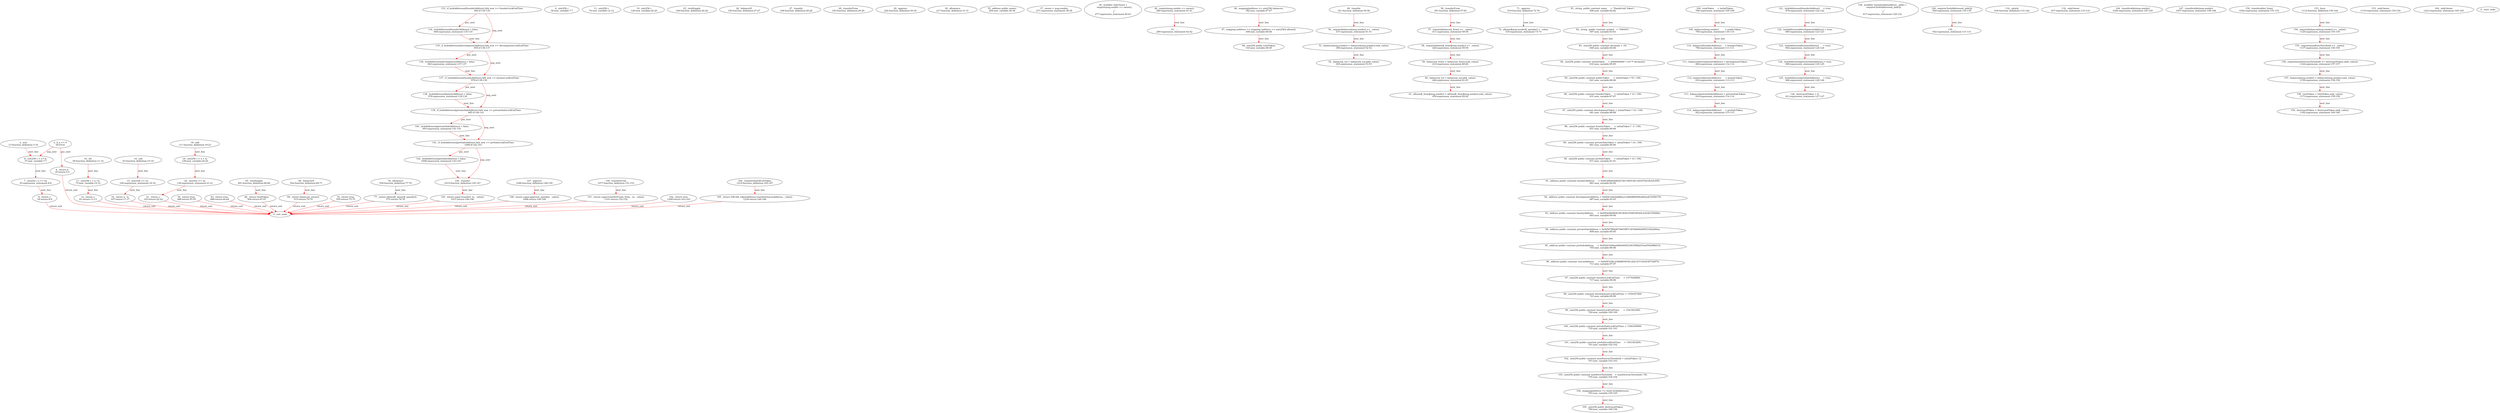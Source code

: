 digraph  {
13 [label="2_ mul\n13-function_definition-3-10", type_label=function_definition];
30 [label="3_ if_a == 0\n30-if-4-6", type_label=if];
35 [label="4_ return 0;\n35-return-5-5", type_label=return];
37 [label="6_ uint256 c = a * b;\n37-new_variable-7-7", type_label=new_variable];
38 [label="6_ uint256 c\n38-new_variable-7-7", type_label=new_variable];
45 [label="7_ assert(c / a == b);\n45-expression_statement-8-8", type_label=expression_statement];
54 [label="8_ return c;\n54-return-9-9", type_label=return];
56 [label="10_ div\n56-function_definition-11-14", type_label=function_definition];
73 [label="11_ uint256 c = a / b;\n73-new_variable-12-12", type_label=new_variable];
74 [label="11_ uint256 c\n74-new_variable-12-12", type_label=new_variable];
81 [label="12_ return c;\n81-return-13-13", type_label=return];
83 [label="14_ sub\n83-function_definition-15-18", type_label=function_definition];
100 [label="15_ assert(b <= a);\n100-expression_statement-16-16", type_label=expression_statement];
107 [label="16_ return a - b;\n107-return-17-17", type_label=return];
111 [label="18_ add\n111-function_definition-19-23", type_label=function_definition];
128 [label="19_ uint256 c = a + b;\n128-new_variable-20-20", type_label=new_variable];
129 [label="19_ uint256 c\n129-new_variable-20-20", type_label=new_variable];
136 [label="20_ assert(c >= a);\n136-expression_statement-21-21", type_label=expression_statement];
143 [label="21_ return c;\n143-return-22-22", type_label=return];
148 [label="25_ totalSupply\n148-function_definition-26-26", type_label=function_definition];
156 [label="26_ balanceOf\n156-function_definition-27-27", type_label=function_definition];
168 [label="27_ transfer\n168-function_definition-28-28", type_label=function_definition];
183 [label="28_ transferFrom\n183-function_definition-29-29", type_label=function_definition];
202 [label="29_ approve\n202-function_definition-30-30", type_label=function_definition];
217 [label="30_ allowance\n217-function_definition-31-31", type_label=function_definition];
264 [label="35_ address public owner;\n264-new_variable-36-36", type_label=new_variable];
271 [label="37_ owner = msg.sender;\n271-expression_statement-38-38", type_label=expression_statement];
277 [label="39_ modifier onlyOwner {\n    require(msg.sender == owner);\n    _;\n  }\n277-expression_statement-40-43", type_label=expression_statement];
280 [label="40_ require(msg.sender == owner);\n280-expression_statement-41-41", type_label=expression_statement];
289 [label="41_ _;\n289-expression_statement-42-42", type_label=expression_statement];
302 [label="46_ mapping(address => uint256) balances;\n302-new_variable-47-47", type_label=new_variable];
308 [label="47_ mapping (address => mapping (address => uint256)) allowed;\n308-new_variable-48-48", type_label=new_variable];
316 [label="48_ uint256 public totalToken;\n316-new_variable-49-49", type_label=new_variable];
321 [label="49_ transfer\n321-function_definition-50-56", type_label=function_definition];
337 [label="50_ require(balances[msg.sender] >= _value);\n337-expression_statement-51-51", type_label=expression_statement];
348 [label="51_ balances[msg.sender] = balances[msg.sender].sub(_value);\n348-expression_statement-52-52", type_label=expression_statement];
365 [label="52_ balances[_to] = balances[_to].add(_value);\n365-expression_statement-53-53", type_label=expression_statement];
388 [label="54_ return true;\n388-return-55-55", type_label=return];
391 [label="56_ transferFrom\n391-function_definition-57-65", type_label=function_definition];
411 [label="57_ require(balances[_from] >= _value);\n411-expression_statement-58-58", type_label=expression_statement];
420 [label="58_ require(allowed[_from][msg.sender] >= _value);\n420-expression_statement-59-59", type_label=expression_statement];
433 [label="59_ balances[_from] = balances[_from].sub(_value);\n433-expression_statement-60-60", type_label=expression_statement];
446 [label="60_ balances[_to] = balances[_to].add(_value);\n446-expression_statement-61-61", type_label=expression_statement];
459 [label="61_ allowed[_from][msg.sender] = allowed[_from][msg.sender].sub(_value);\n459-expression_statement-62-62", type_label=expression_statement];
488 [label="63_ return true;\n488-return-64-64", type_label=return];
491 [label="65_ totalSupply\n491-function_definition-66-68", type_label=function_definition];
500 [label="66_ return totalToken;\n500-return-67-67", type_label=return];
502 [label="68_ balanceOf\n502-function_definition-69-71", type_label=function_definition];
515 [label="69_ return balances[_owner];\n515-return-70-70", type_label=return];
519 [label="71_ approve\n519-function_definition-72-76", type_label=function_definition];
535 [label="72_ allowed[msg.sender][_spender] = _value;\n535-expression_statement-73-73", type_label=expression_statement];
555 [label="74_ return true;\n555-return-75-75", type_label=return];
558 [label="76_ allowance\n558-function_definition-77-79", type_label=function_definition];
575 [label="77_ return allowed[_owner][_spender];\n575-return-78-78", type_label=return];
590 [label="81_ string  public constant name     = \"PandaGold Token\";\n590-new_variable-82-82", type_label=new_variable];
597 [label="82_ string  public constant symbol   = \"PANDA\";\n597-new_variable-83-83", type_label=new_variable];
604 [label="83_ uint256 public constant decimals = 18;\n604-new_variable-84-84", type_label=new_variable];
610 [label="84_ uint256 public constant initialToken     = 2000000000 * (10 ** decimals);\n610-new_variable-85-85", type_label=new_variable];
621 [label="85_ uint256 public constant publicToken      = initialToken * 55 / 100;\n621-new_variable-86-86", type_label=new_variable];
631 [label="86_ uint256 public constant founderToken     = initialToken * 10 / 100;\n631-new_variable-87-87", type_label=new_variable];
641 [label="87_ uint256 public constant developmentToken = initialToken * 10 / 100;\n641-new_variable-88-88", type_label=new_variable];
651 [label="88_ uint256 public constant bountyToken      = initialToken *  5 / 100;\n651-new_variable-89-89", type_label=new_variable];
661 [label="89_ uint256 public constant privateSaleToken = initialToken * 10 / 100;\n661-new_variable-90-90", type_label=new_variable];
671 [label="90_ uint256 public constant preSaleToken     = initialToken * 10 / 100;\n671-new_variable-91-91", type_label=new_variable];
681 [label="91_ address public constant founderAddress     = 0x003d9d0ebfbDa7AEc39EEAEcc4D47Dd18eA3c495;\n681-new_variable-92-92", type_label=new_variable];
687 [label="92_ address public constant developmentAddress = 0x00aCede2bdf8aecCedb0B669DbA662edC93D6178;\n687-new_variable-93-93", type_label=new_variable];
693 [label="93_ address public constant bountyAddress      = 0x00D42B2864C6E383b1FD9E56540c43d3815D486e;\n693-new_variable-94-94", type_label=new_variable];
699 [label="94_ address public constant privateSaleAddress = 0x00507Bf4d07A693fB7C4F9d846d58951042260aa;\n699-new_variable-95-95", type_label=new_variable];
705 [label="95_ address public constant preSaleAddress     = 0x00241bD9aa09b440DE23835BB2EE0a45926Bb61A;\n705-new_variable-96-96", type_label=new_variable];
711 [label="96_ address public constant rescueAddress      = 0x005F25Bc2386BfE9E5612f2C437c5e5E45720874;\n711-new_variable-97-97", type_label=new_variable];
717 [label="97_ uint256 public constant founderLockEndTime     = 1577836800;\n717-new_variable-98-98", type_label=new_variable];
723 [label="98_ uint256 public constant developmentLockEndTime = 1559347200;\n723-new_variable-99-99", type_label=new_variable];
729 [label="99_ uint256 public constant bountyLockEndTime      = 1543363200;\n729-new_variable-100-100", type_label=new_variable];
735 [label="100_ uint256 public constant privateSaleLockEndTime = 1546300800;\n735-new_variable-101-101", type_label=new_variable];
741 [label="101_ uint256 public constant preSaleLockEndTime     = 1543363200;\n741-new_variable-102-102", type_label=new_variable];
747 [label="102_ uint256 public constant maxDestroyThreshold = initialToken / 2;\n747-new_variable-103-103", type_label=new_variable];
755 [label="103_ uint256 public constant maxBurnThreshold    = maxDestroyThreshold / 50;\n755-new_variable-104-104", type_label=new_variable];
763 [label="104_ mapping(address => bool) lockAddresses;\n763-new_variable-105-105", type_label=new_variable];
769 [label="105_ uint256 public destroyedToken;\n769-new_variable-106-106", type_label=new_variable];
786 [label="108_ totalToken     = initialToken;\n786-expression_statement-109-109", type_label=expression_statement];
790 [label="109_ balances[msg.sender]         = publicToken;\n790-expression_statement-110-110", type_label=expression_statement];
798 [label="110_ balances[founderAddress]     = founderToken;\n798-expression_statement-111-111", type_label=expression_statement];
804 [label="111_ balances[developmentAddress] = developmentToken;\n804-expression_statement-112-112", type_label=expression_statement];
810 [label="112_ balances[bountyAddress]      = bountyToken;\n810-expression_statement-113-113", type_label=expression_statement];
816 [label="113_ balances[privateSaleAddress] = privateSaleToken;\n816-expression_statement-114-114", type_label=expression_statement];
822 [label="114_ balances[preSaleAddress]     = preSaleToken;\n822-expression_statement-115-115", type_label=expression_statement];
878 [label="121_ lockAddresses[founderAddress]     = true;\n878-expression_statement-122-122", type_label=expression_statement];
885 [label="122_ lockAddresses[developmentAddress] = true;\n885-expression_statement-123-123", type_label=expression_statement];
892 [label="123_ lockAddresses[bountyAddress]      = true;\n892-expression_statement-124-124", type_label=expression_statement];
899 [label="124_ lockAddresses[privateSaleAddress] = true;\n899-expression_statement-125-125", type_label=expression_statement];
906 [label="125_ lockAddresses[preSaleAddress]     = true;\n906-expression_statement-126-126", type_label=expression_statement];
913 [label="126_ destroyedToken = 0;\n913-expression_statement-127-127", type_label=expression_statement];
917 [label="128_ modifier transferable(address _addr) {\n    require(!lockAddresses[_addr]);\n    _;\n  }\n917-expression_statement-129-132", type_label=expression_statement];
924 [label="129_ require(!lockAddresses[_addr]);\n924-expression_statement-130-130", type_label=expression_statement];
932 [label="130_ _;\n932-expression_statement-131-131", type_label=expression_statement];
934 [label="132_ unlock\n934-function_definition-133-144", type_label=function_definition];
937 [label="132_ onlyOwner\n937-expression_statement-133-133", type_label=expression_statement];
940 [label="133_ if_lockAddresses[founderAddress] && now >= founderLockEndTime\n940-if-134-135", type_label=if];
948 [label="134_ lockAddresses[founderAddress] = false;\n948-expression_statement-135-135", type_label=expression_statement];
955 [label="135_ if_lockAddresses[developmentAddress] && now >= developmentLockEndTime\n955-if-136-137", type_label=if];
963 [label="136_ lockAddresses[developmentAddress] = false;\n963-expression_statement-137-137", type_label=expression_statement];
970 [label="137_ if_lockAddresses[bountyAddress] && now >= bountyLockEndTime\n970-if-138-139", type_label=if];
978 [label="138_ lockAddresses[bountyAddress] = false;\n978-expression_statement-139-139", type_label=expression_statement];
985 [label="139_ if_lockAddresses[privateSaleAddress] && now >= privateSaleLockEndTime\n985-if-140-141", type_label=if];
993 [label="140_ lockAddresses[privateSaleAddress] = false;\n993-expression_statement-141-141", type_label=expression_statement];
1000 [label="141_ if_lockAddresses[preSaleAddress] && now >= preSaleLockEndTime\n1000-if-142-143", type_label=if];
1008 [label="142_ lockAddresses[preSaleAddress] = false;\n1008-expression_statement-143-143", type_label=expression_statement];
1015 [label="144_ transfer\n1015-function_definition-145-147", type_label=function_definition];
1026 [label="144_ transferable(msg.sender)\n1026-expression_statement-145-145", type_label=expression_statement];
1037 [label="145_ return super.transfer(_to, _value);\n1037-return-146-146", type_label=return];
1046 [label="147_ approve\n1046-function_definition-148-150", type_label=function_definition];
1057 [label="147_ transferable(msg.sender)\n1057-expression_statement-148-148", type_label=expression_statement];
1068 [label="148_ return super.approve(_spender, _value);\n1068-return-149-149", type_label=return];
1077 [label="150_ transferFrom\n1077-function_definition-151-153", type_label=function_definition];
1092 [label="150_ transferable(_from)\n1092-expression_statement-151-151", type_label=expression_statement];
1101 [label="151_ return super.transferFrom(_from, _to, _value);\n1101-return-152-152", type_label=return];
1112 [label="153_ burn\n1112-function_definition-154-164", type_label=function_definition];
1119 [label="153_ onlyOwner\n1119-expression_statement-154-154", type_label=expression_statement];
1126 [label="154_ require(balances[msg.sender] >= _value);\n1126-expression_statement-155-155", type_label=expression_statement];
1137 [label="155_ require(maxBurnThreshold >= _value);\n1137-expression_statement-156-156", type_label=expression_statement];
1144 [label="156_ require(maxDestroyThreshold >= destroyedToken.add(_value));\n1144-expression_statement-157-157", type_label=expression_statement];
1156 [label="157_ balances[msg.sender] = balances[msg.sender].sub(_value);\n1156-expression_statement-158-158", type_label=expression_statement];
1173 [label="158_ totalToken = totalToken.sub(_value);\n1173-expression_statement-159-159", type_label=expression_statement];
1182 [label="159_ destroyedToken = destroyedToken.add(_value);\n1182-expression_statement-160-160", type_label=expression_statement];
1209 [label="162_ return true;\n1209-return-163-163", type_label=return];
1212 [label="164_ transferAnyERC20Token\n1212-function_definition-165-167", type_label=function_definition];
1223 [label="164_ onlyOwner\n1223-expression_statement-165-165", type_label=expression_statement];
1230 [label="165_ return ERC20(_tokenAddress).transfer(rescueAddress, _value);\n1230-return-166-166", type_label=return];
1 [label="0_ start_node", type_label=start];
2 [label="0_ exit_node", type_label=exit];
13 -> 37  [color=red, controlflow_type=next_line, edge_type=CFG_edge, key=0, label=next_line];
30 -> 35  [color=red, controlflow_type=pos_next, edge_type=CFG_edge, key=0, label=pos_next];
30 -> 37  [color=red, controlflow_type=neg_next, edge_type=CFG_edge, key=0, label=neg_next];
35 -> 2  [color=red, controlflow_type=return_exit, edge_type=CFG_edge, key=0, label=return_exit];
37 -> 45  [color=red, controlflow_type=next_line, edge_type=CFG_edge, key=0, label=next_line];
45 -> 54  [color=red, controlflow_type=next_line, edge_type=CFG_edge, key=0, label=next_line];
54 -> 2  [color=red, controlflow_type=return_exit, edge_type=CFG_edge, key=0, label=return_exit];
56 -> 73  [color=red, controlflow_type=next_line, edge_type=CFG_edge, key=0, label=next_line];
73 -> 81  [color=red, controlflow_type=next_line, edge_type=CFG_edge, key=0, label=next_line];
81 -> 2  [color=red, controlflow_type=return_exit, edge_type=CFG_edge, key=0, label=return_exit];
83 -> 100  [color=red, controlflow_type=next_line, edge_type=CFG_edge, key=0, label=next_line];
100 -> 107  [color=red, controlflow_type=next_line, edge_type=CFG_edge, key=0, label=next_line];
107 -> 2  [color=red, controlflow_type=return_exit, edge_type=CFG_edge, key=0, label=return_exit];
111 -> 128  [color=red, controlflow_type=next_line, edge_type=CFG_edge, key=0, label=next_line];
128 -> 136  [color=red, controlflow_type=next_line, edge_type=CFG_edge, key=0, label=next_line];
136 -> 143  [color=red, controlflow_type=next_line, edge_type=CFG_edge, key=0, label=next_line];
143 -> 2  [color=red, controlflow_type=return_exit, edge_type=CFG_edge, key=0, label=return_exit];
280 -> 289  [color=red, controlflow_type=next_line, edge_type=CFG_edge, key=0, label=next_line];
302 -> 308  [color=red, controlflow_type=next_line, edge_type=CFG_edge, key=0, label=next_line];
308 -> 316  [color=red, controlflow_type=next_line, edge_type=CFG_edge, key=0, label=next_line];
321 -> 337  [color=red, controlflow_type=next_line, edge_type=CFG_edge, key=0, label=next_line];
337 -> 348  [color=red, controlflow_type=next_line, edge_type=CFG_edge, key=0, label=next_line];
348 -> 365  [color=red, controlflow_type=next_line, edge_type=CFG_edge, key=0, label=next_line];
388 -> 2  [color=red, controlflow_type=return_exit, edge_type=CFG_edge, key=0, label=return_exit];
391 -> 411  [color=red, controlflow_type=next_line, edge_type=CFG_edge, key=0, label=next_line];
411 -> 420  [color=red, controlflow_type=next_line, edge_type=CFG_edge, key=0, label=next_line];
420 -> 433  [color=red, controlflow_type=next_line, edge_type=CFG_edge, key=0, label=next_line];
433 -> 446  [color=red, controlflow_type=next_line, edge_type=CFG_edge, key=0, label=next_line];
446 -> 459  [color=red, controlflow_type=next_line, edge_type=CFG_edge, key=0, label=next_line];
488 -> 2  [color=red, controlflow_type=return_exit, edge_type=CFG_edge, key=0, label=return_exit];
491 -> 500  [color=red, controlflow_type=next_line, edge_type=CFG_edge, key=0, label=next_line];
500 -> 2  [color=red, controlflow_type=return_exit, edge_type=CFG_edge, key=0, label=return_exit];
502 -> 515  [color=red, controlflow_type=next_line, edge_type=CFG_edge, key=0, label=next_line];
515 -> 2  [color=red, controlflow_type=return_exit, edge_type=CFG_edge, key=0, label=return_exit];
519 -> 535  [color=red, controlflow_type=next_line, edge_type=CFG_edge, key=0, label=next_line];
555 -> 2  [color=red, controlflow_type=return_exit, edge_type=CFG_edge, key=0, label=return_exit];
558 -> 575  [color=red, controlflow_type=next_line, edge_type=CFG_edge, key=0, label=next_line];
575 -> 2  [color=red, controlflow_type=return_exit, edge_type=CFG_edge, key=0, label=return_exit];
590 -> 597  [color=red, controlflow_type=next_line, edge_type=CFG_edge, key=0, label=next_line];
597 -> 604  [color=red, controlflow_type=next_line, edge_type=CFG_edge, key=0, label=next_line];
604 -> 610  [color=red, controlflow_type=next_line, edge_type=CFG_edge, key=0, label=next_line];
610 -> 621  [color=red, controlflow_type=next_line, edge_type=CFG_edge, key=0, label=next_line];
621 -> 631  [color=red, controlflow_type=next_line, edge_type=CFG_edge, key=0, label=next_line];
631 -> 641  [color=red, controlflow_type=next_line, edge_type=CFG_edge, key=0, label=next_line];
641 -> 651  [color=red, controlflow_type=next_line, edge_type=CFG_edge, key=0, label=next_line];
651 -> 661  [color=red, controlflow_type=next_line, edge_type=CFG_edge, key=0, label=next_line];
661 -> 671  [color=red, controlflow_type=next_line, edge_type=CFG_edge, key=0, label=next_line];
671 -> 681  [color=red, controlflow_type=next_line, edge_type=CFG_edge, key=0, label=next_line];
681 -> 687  [color=red, controlflow_type=next_line, edge_type=CFG_edge, key=0, label=next_line];
687 -> 693  [color=red, controlflow_type=next_line, edge_type=CFG_edge, key=0, label=next_line];
693 -> 699  [color=red, controlflow_type=next_line, edge_type=CFG_edge, key=0, label=next_line];
699 -> 705  [color=red, controlflow_type=next_line, edge_type=CFG_edge, key=0, label=next_line];
705 -> 711  [color=red, controlflow_type=next_line, edge_type=CFG_edge, key=0, label=next_line];
711 -> 717  [color=red, controlflow_type=next_line, edge_type=CFG_edge, key=0, label=next_line];
717 -> 723  [color=red, controlflow_type=next_line, edge_type=CFG_edge, key=0, label=next_line];
723 -> 729  [color=red, controlflow_type=next_line, edge_type=CFG_edge, key=0, label=next_line];
729 -> 735  [color=red, controlflow_type=next_line, edge_type=CFG_edge, key=0, label=next_line];
735 -> 741  [color=red, controlflow_type=next_line, edge_type=CFG_edge, key=0, label=next_line];
741 -> 747  [color=red, controlflow_type=next_line, edge_type=CFG_edge, key=0, label=next_line];
747 -> 755  [color=red, controlflow_type=next_line, edge_type=CFG_edge, key=0, label=next_line];
755 -> 763  [color=red, controlflow_type=next_line, edge_type=CFG_edge, key=0, label=next_line];
763 -> 769  [color=red, controlflow_type=next_line, edge_type=CFG_edge, key=0, label=next_line];
786 -> 790  [color=red, controlflow_type=next_line, edge_type=CFG_edge, key=0, label=next_line];
790 -> 798  [color=red, controlflow_type=next_line, edge_type=CFG_edge, key=0, label=next_line];
798 -> 804  [color=red, controlflow_type=next_line, edge_type=CFG_edge, key=0, label=next_line];
804 -> 810  [color=red, controlflow_type=next_line, edge_type=CFG_edge, key=0, label=next_line];
810 -> 816  [color=red, controlflow_type=next_line, edge_type=CFG_edge, key=0, label=next_line];
816 -> 822  [color=red, controlflow_type=next_line, edge_type=CFG_edge, key=0, label=next_line];
878 -> 885  [color=red, controlflow_type=next_line, edge_type=CFG_edge, key=0, label=next_line];
885 -> 892  [color=red, controlflow_type=next_line, edge_type=CFG_edge, key=0, label=next_line];
892 -> 899  [color=red, controlflow_type=next_line, edge_type=CFG_edge, key=0, label=next_line];
899 -> 906  [color=red, controlflow_type=next_line, edge_type=CFG_edge, key=0, label=next_line];
906 -> 913  [color=red, controlflow_type=next_line, edge_type=CFG_edge, key=0, label=next_line];
924 -> 932  [color=red, controlflow_type=next_line, edge_type=CFG_edge, key=0, label=next_line];
940 -> 948  [color=red, controlflow_type=pos_next, edge_type=CFG_edge, key=0, label=pos_next];
940 -> 955  [color=red, controlflow_type=neg_next, edge_type=CFG_edge, key=0, label=neg_next];
948 -> 955  [color=red, controlflow_type=next_line, edge_type=CFG_edge, key=0, label=next_line];
955 -> 963  [color=red, controlflow_type=pos_next, edge_type=CFG_edge, key=0, label=pos_next];
955 -> 970  [color=red, controlflow_type=neg_next, edge_type=CFG_edge, key=0, label=neg_next];
963 -> 970  [color=red, controlflow_type=next_line, edge_type=CFG_edge, key=0, label=next_line];
970 -> 978  [color=red, controlflow_type=pos_next, edge_type=CFG_edge, key=0, label=pos_next];
970 -> 985  [color=red, controlflow_type=neg_next, edge_type=CFG_edge, key=0, label=neg_next];
978 -> 985  [color=red, controlflow_type=next_line, edge_type=CFG_edge, key=0, label=next_line];
985 -> 993  [color=red, controlflow_type=pos_next, edge_type=CFG_edge, key=0, label=pos_next];
985 -> 1000  [color=red, controlflow_type=neg_next, edge_type=CFG_edge, key=0, label=neg_next];
993 -> 1000  [color=red, controlflow_type=next_line, edge_type=CFG_edge, key=0, label=next_line];
1000 -> 1008  [color=red, controlflow_type=pos_next, edge_type=CFG_edge, key=0, label=pos_next];
1000 -> 1015  [color=red, controlflow_type=neg_next, edge_type=CFG_edge, key=0, label=neg_next];
1008 -> 1015  [color=red, controlflow_type=next_line, edge_type=CFG_edge, key=0, label=next_line];
1015 -> 1037  [color=red, controlflow_type=next_line, edge_type=CFG_edge, key=0, label=next_line];
1037 -> 2  [color=red, controlflow_type=return_exit, edge_type=CFG_edge, key=0, label=return_exit];
1046 -> 1068  [color=red, controlflow_type=next_line, edge_type=CFG_edge, key=0, label=next_line];
1068 -> 2  [color=red, controlflow_type=return_exit, edge_type=CFG_edge, key=0, label=return_exit];
1077 -> 1101  [color=red, controlflow_type=next_line, edge_type=CFG_edge, key=0, label=next_line];
1101 -> 2  [color=red, controlflow_type=return_exit, edge_type=CFG_edge, key=0, label=return_exit];
1112 -> 1126  [color=red, controlflow_type=next_line, edge_type=CFG_edge, key=0, label=next_line];
1126 -> 1137  [color=red, controlflow_type=next_line, edge_type=CFG_edge, key=0, label=next_line];
1137 -> 1144  [color=red, controlflow_type=next_line, edge_type=CFG_edge, key=0, label=next_line];
1144 -> 1156  [color=red, controlflow_type=next_line, edge_type=CFG_edge, key=0, label=next_line];
1156 -> 1173  [color=red, controlflow_type=next_line, edge_type=CFG_edge, key=0, label=next_line];
1173 -> 1182  [color=red, controlflow_type=next_line, edge_type=CFG_edge, key=0, label=next_line];
1209 -> 2  [color=red, controlflow_type=return_exit, edge_type=CFG_edge, key=0, label=return_exit];
1212 -> 1230  [color=red, controlflow_type=next_line, edge_type=CFG_edge, key=0, label=next_line];
1230 -> 2  [color=red, controlflow_type=return_exit, edge_type=CFG_edge, key=0, label=return_exit];
}
